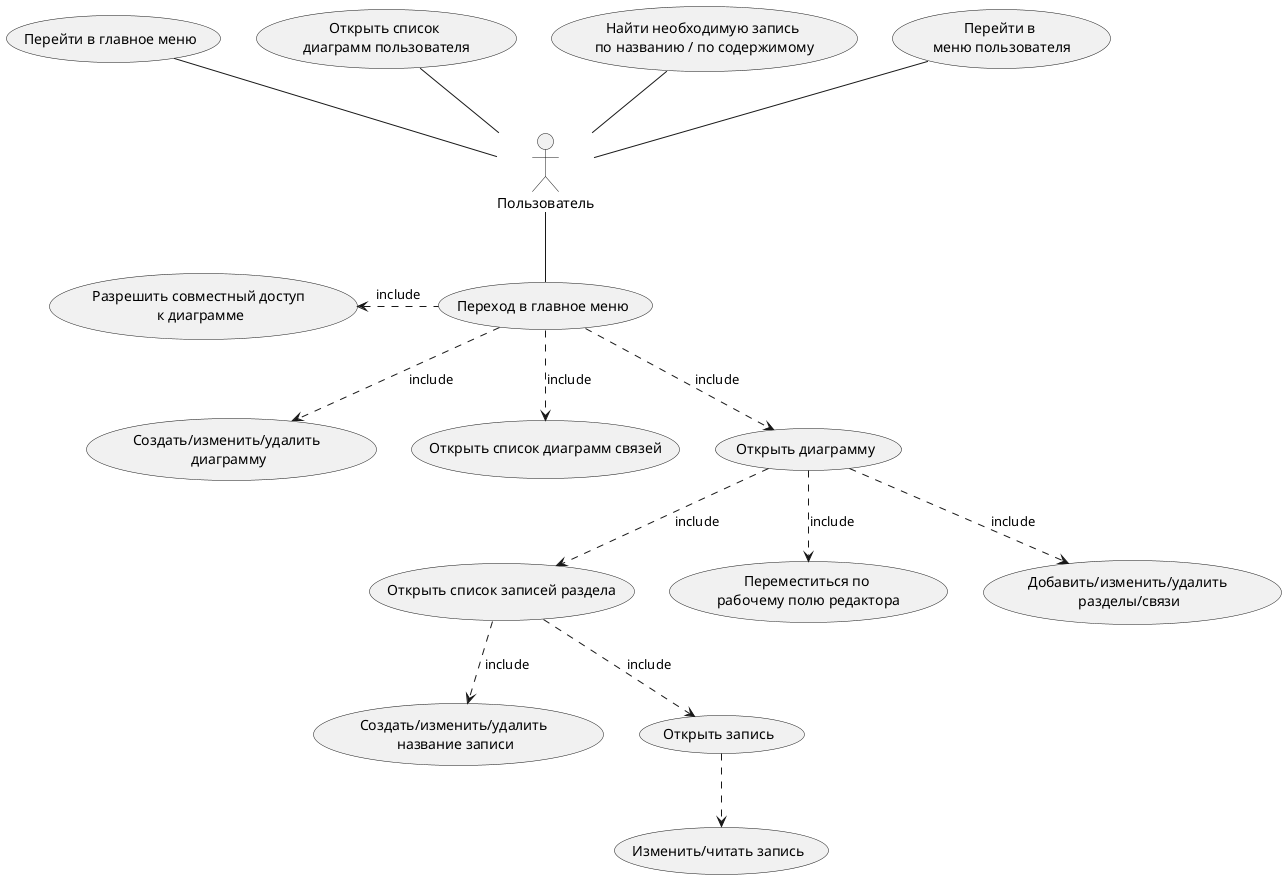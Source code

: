 @startuml Use Case

' (Аутентификация/регистрация \nв приложении) as (LoginForm)
' usecase UserData as "
' Данные пользователя
' --
' R,С,E,D"

' (Получение списка карт) as (UserMaps)
' usecase UserMap as "
' Карта
' --
' R,С,E,D"

' (Чтение карты) as (MapEditor)
' usecase MapNodes as "
' Узлы
' --
' R,С,E,D"
' usecase MapEdges as "
' Связи
' --
' R,С,E,D"

' (Получение списка статей узла) as (DocTree)
' usecase TreeDoc as "
' Статья
' --
' R,С,E,D"
' usecase TreeFolder as "
' Папка
' --
' R,С,E,D"

' (Работа со статьей) as (Document)
' usecase DocumentData as "
' Данные статьи
' --
' R,С,E,D"

actor Пользователь

        Пользователь -up- (Перейти в \nменю пользователя)
        Пользователь -up- (Найти необходимую запись \nпо названию / по содержимому)
        Пользователь -up- (Открыть список \nдиаграмм пользователя)
        Пользователь -up- (Перейти в главное меню)

        Пользователь -- (Переход в главное меню)
        (Переход в главное меню) .left-> (Разрешить совместный доступ \nк диаграмме) : include
        (Переход в главное меню) .-> (Создать/изменить/удалить \nдиаграмму) : include
        (Переход в главное меню) .-> (Открыть список диаграмм связей) : include
        (Переход в главное меню) .-> (Открыть диаграмму) : include
        
        (Открыть диаграмму) .down-> (Открыть список записей раздела) : include   
        (Открыть диаграмму) .down-> (Переместиться по \nрабочему полю редактора) : include 
        (Открыть диаграмму) .down-> (Добавить/изменить/удалить \nразделы/связи) : include             
        (Открыть список записей раздела) .down-> (Создать/изменить/удалить \nназвание записи) : include
        (Открыть список записей раздела) .down-> (Открыть запись) : include

        (Открыть запись) .-> (Изменить/читать запись)

    


' left to right direction
'     User --> (LoginForm)
'     (LoginForm) .-> (UserData)
    
'     User --> (UserMaps)
'     (UserMaps) .-> UserMap

'     ' UserMap <-- User2

'     User --> (MapEditor)
'     (MapEditor) .-> MapNodes
'     (MapEditor) .-> MapEdges

'     User --> (DocTree)
'     (DocTree) .-> TreeDoc
'     (DocTree) .-> TreeFolder

'     User --> (Document)
'     (Document) .-> DocumentData
@enduml